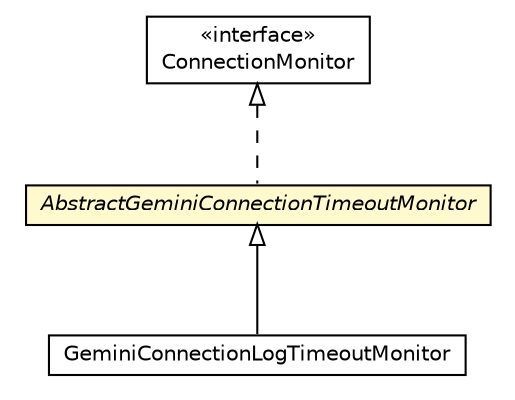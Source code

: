 #!/usr/local/bin/dot
#
# Class diagram 
# Generated by UMLGraph version R5_6_6-8-g8d7759 (http://www.umlgraph.org/)
#

digraph G {
	edge [fontname="Helvetica",fontsize=10,labelfontname="Helvetica",labelfontsize=10];
	node [fontname="Helvetica",fontsize=10,shape=plaintext];
	nodesep=0.25;
	ranksep=0.5;
	// org.dayatang.dsmonitor.ConnectionMonitor
	c26 [label=<<table title="org.dayatang.dsmonitor.ConnectionMonitor" border="0" cellborder="1" cellspacing="0" cellpadding="2" port="p" href="../ConnectionMonitor.html">
		<tr><td><table border="0" cellspacing="0" cellpadding="1">
<tr><td align="center" balign="center"> &#171;interface&#187; </td></tr>
<tr><td align="center" balign="center"> ConnectionMonitor </td></tr>
		</table></td></tr>
		</table>>, URL="../ConnectionMonitor.html", fontname="Helvetica", fontcolor="black", fontsize=10.0];
	// org.dayatang.dsmonitor.monitor.GeminiConnectionLogTimeoutMonitor
	c28 [label=<<table title="org.dayatang.dsmonitor.monitor.GeminiConnectionLogTimeoutMonitor" border="0" cellborder="1" cellspacing="0" cellpadding="2" port="p" href="./GeminiConnectionLogTimeoutMonitor.html">
		<tr><td><table border="0" cellspacing="0" cellpadding="1">
<tr><td align="center" balign="center"> GeminiConnectionLogTimeoutMonitor </td></tr>
		</table></td></tr>
		</table>>, URL="./GeminiConnectionLogTimeoutMonitor.html", fontname="Helvetica", fontcolor="black", fontsize=10.0];
	// org.dayatang.dsmonitor.monitor.AbstractGeminiConnectionTimeoutMonitor
	c29 [label=<<table title="org.dayatang.dsmonitor.monitor.AbstractGeminiConnectionTimeoutMonitor" border="0" cellborder="1" cellspacing="0" cellpadding="2" port="p" bgcolor="lemonChiffon" href="./AbstractGeminiConnectionTimeoutMonitor.html">
		<tr><td><table border="0" cellspacing="0" cellpadding="1">
<tr><td align="center" balign="center"><font face="Helvetica-Oblique"> AbstractGeminiConnectionTimeoutMonitor </font></td></tr>
		</table></td></tr>
		</table>>, URL="./AbstractGeminiConnectionTimeoutMonitor.html", fontname="Helvetica", fontcolor="black", fontsize=10.0];
	//org.dayatang.dsmonitor.monitor.GeminiConnectionLogTimeoutMonitor extends org.dayatang.dsmonitor.monitor.AbstractGeminiConnectionTimeoutMonitor
	c29:p -> c28:p [dir=back,arrowtail=empty];
	//org.dayatang.dsmonitor.monitor.AbstractGeminiConnectionTimeoutMonitor implements org.dayatang.dsmonitor.ConnectionMonitor
	c26:p -> c29:p [dir=back,arrowtail=empty,style=dashed];
}

